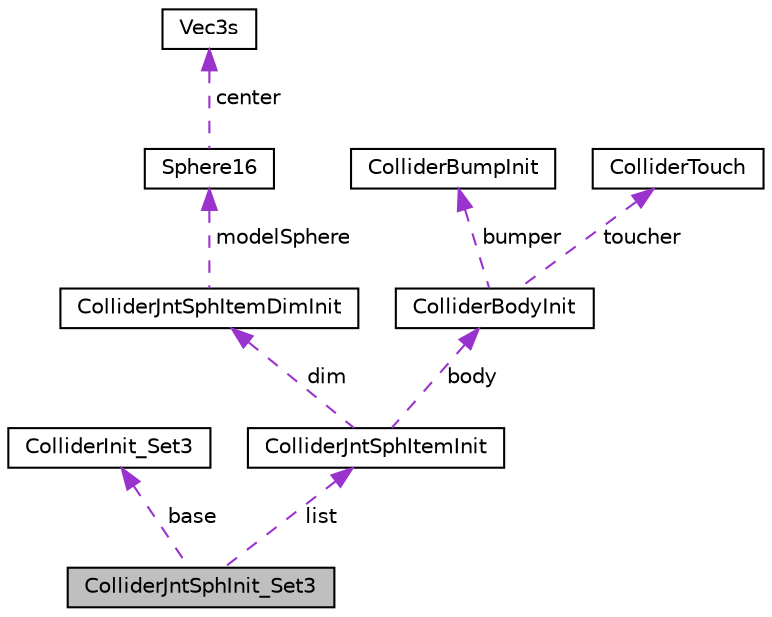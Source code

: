 digraph "ColliderJntSphInit_Set3"
{
 // LATEX_PDF_SIZE
  edge [fontname="Helvetica",fontsize="10",labelfontname="Helvetica",labelfontsize="10"];
  node [fontname="Helvetica",fontsize="10",shape=record];
  Node1 [label="ColliderJntSphInit_Set3",height=0.2,width=0.4,color="black", fillcolor="grey75", style="filled", fontcolor="black",tooltip=" "];
  Node2 -> Node1 [dir="back",color="darkorchid3",fontsize="10",style="dashed",label=" base" ,fontname="Helvetica"];
  Node2 [label="ColliderInit_Set3",height=0.2,width=0.4,color="black", fillcolor="white", style="filled",URL="$db/ddf/structColliderInit__Set3.html",tooltip=" "];
  Node3 -> Node1 [dir="back",color="darkorchid3",fontsize="10",style="dashed",label=" list" ,fontname="Helvetica"];
  Node3 [label="ColliderJntSphItemInit",height=0.2,width=0.4,color="black", fillcolor="white", style="filled",URL="$d8/df1/structColliderJntSphItemInit.html",tooltip=" "];
  Node4 -> Node3 [dir="back",color="darkorchid3",fontsize="10",style="dashed",label=" dim" ,fontname="Helvetica"];
  Node4 [label="ColliderJntSphItemDimInit",height=0.2,width=0.4,color="black", fillcolor="white", style="filled",URL="$dd/d89/structColliderJntSphItemDimInit.html",tooltip=" "];
  Node5 -> Node4 [dir="back",color="darkorchid3",fontsize="10",style="dashed",label=" modelSphere" ,fontname="Helvetica"];
  Node5 [label="Sphere16",height=0.2,width=0.4,color="black", fillcolor="white", style="filled",URL="$de/dd8/structSphere16.html",tooltip=" "];
  Node6 -> Node5 [dir="back",color="darkorchid3",fontsize="10",style="dashed",label=" center" ,fontname="Helvetica"];
  Node6 [label="Vec3s",height=0.2,width=0.4,color="black", fillcolor="white", style="filled",URL="$d8/d79/structVec3s.html",tooltip=" "];
  Node7 -> Node3 [dir="back",color="darkorchid3",fontsize="10",style="dashed",label=" body" ,fontname="Helvetica"];
  Node7 [label="ColliderBodyInit",height=0.2,width=0.4,color="black", fillcolor="white", style="filled",URL="$d5/d92/structColliderBodyInit.html",tooltip=" "];
  Node8 -> Node7 [dir="back",color="darkorchid3",fontsize="10",style="dashed",label=" bumper" ,fontname="Helvetica"];
  Node8 [label="ColliderBumpInit",height=0.2,width=0.4,color="black", fillcolor="white", style="filled",URL="$dc/daa/structColliderBumpInit.html",tooltip=" "];
  Node9 -> Node7 [dir="back",color="darkorchid3",fontsize="10",style="dashed",label=" toucher" ,fontname="Helvetica"];
  Node9 [label="ColliderTouch",height=0.2,width=0.4,color="black", fillcolor="white", style="filled",URL="$da/d5d/structColliderTouch.html",tooltip=" "];
}
